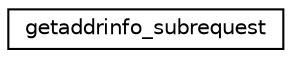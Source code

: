 digraph G
{
  edge [fontname="Helvetica",fontsize="10",labelfontname="Helvetica",labelfontsize="10"];
  node [fontname="Helvetica",fontsize="10",shape=record];
  rankdir="LR";
  Node1 [label="getaddrinfo_subrequest",height=0.2,width=0.4,color="black", fillcolor="white", style="filled",URL="$structgetaddrinfo__subrequest.html"];
}
